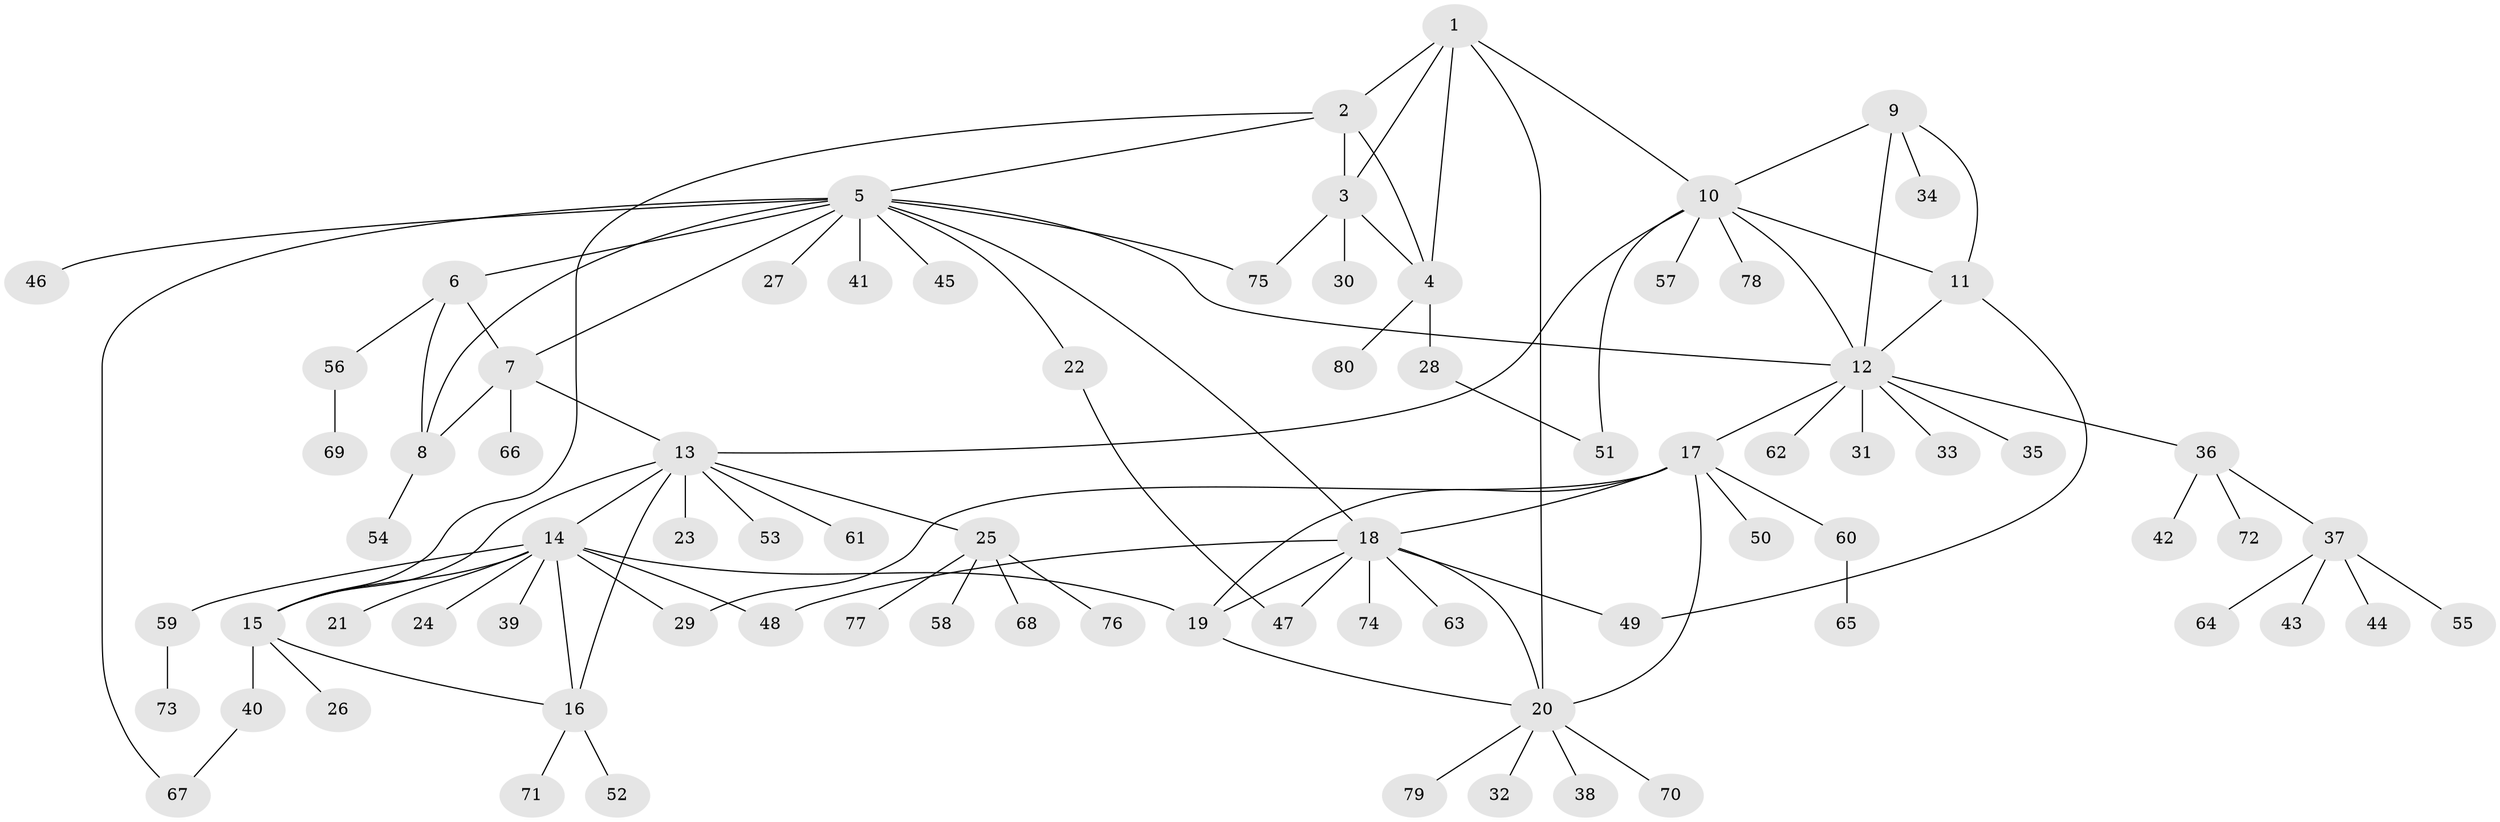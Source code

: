 // coarse degree distribution, {5: 0.03508771929824561, 3: 0.07017543859649122, 11: 0.017543859649122806, 4: 0.12280701754385964, 7: 0.017543859649122806, 9: 0.03508771929824561, 8: 0.05263157894736842, 6: 0.017543859649122806, 1: 0.49122807017543857, 2: 0.14035087719298245}
// Generated by graph-tools (version 1.1) at 2025/52/03/04/25 22:52:22]
// undirected, 80 vertices, 107 edges
graph export_dot {
  node [color=gray90,style=filled];
  1;
  2;
  3;
  4;
  5;
  6;
  7;
  8;
  9;
  10;
  11;
  12;
  13;
  14;
  15;
  16;
  17;
  18;
  19;
  20;
  21;
  22;
  23;
  24;
  25;
  26;
  27;
  28;
  29;
  30;
  31;
  32;
  33;
  34;
  35;
  36;
  37;
  38;
  39;
  40;
  41;
  42;
  43;
  44;
  45;
  46;
  47;
  48;
  49;
  50;
  51;
  52;
  53;
  54;
  55;
  56;
  57;
  58;
  59;
  60;
  61;
  62;
  63;
  64;
  65;
  66;
  67;
  68;
  69;
  70;
  71;
  72;
  73;
  74;
  75;
  76;
  77;
  78;
  79;
  80;
  1 -- 2;
  1 -- 3;
  1 -- 4;
  1 -- 10;
  1 -- 20;
  2 -- 3;
  2 -- 4;
  2 -- 5;
  2 -- 15;
  3 -- 4;
  3 -- 30;
  3 -- 75;
  4 -- 28;
  4 -- 80;
  5 -- 6;
  5 -- 7;
  5 -- 8;
  5 -- 12;
  5 -- 18;
  5 -- 22;
  5 -- 27;
  5 -- 41;
  5 -- 45;
  5 -- 46;
  5 -- 67;
  5 -- 75;
  6 -- 7;
  6 -- 8;
  6 -- 56;
  7 -- 8;
  7 -- 13;
  7 -- 66;
  8 -- 54;
  9 -- 10;
  9 -- 11;
  9 -- 12;
  9 -- 34;
  10 -- 11;
  10 -- 12;
  10 -- 13;
  10 -- 51;
  10 -- 57;
  10 -- 78;
  11 -- 12;
  11 -- 49;
  12 -- 17;
  12 -- 31;
  12 -- 33;
  12 -- 35;
  12 -- 36;
  12 -- 62;
  13 -- 14;
  13 -- 15;
  13 -- 16;
  13 -- 23;
  13 -- 25;
  13 -- 53;
  13 -- 61;
  14 -- 15;
  14 -- 16;
  14 -- 19;
  14 -- 21;
  14 -- 24;
  14 -- 29;
  14 -- 39;
  14 -- 48;
  14 -- 59;
  15 -- 16;
  15 -- 26;
  15 -- 40;
  16 -- 52;
  16 -- 71;
  17 -- 18;
  17 -- 19;
  17 -- 20;
  17 -- 29;
  17 -- 50;
  17 -- 60;
  18 -- 19;
  18 -- 20;
  18 -- 47;
  18 -- 48;
  18 -- 49;
  18 -- 63;
  18 -- 74;
  19 -- 20;
  20 -- 32;
  20 -- 38;
  20 -- 70;
  20 -- 79;
  22 -- 47;
  25 -- 58;
  25 -- 68;
  25 -- 76;
  25 -- 77;
  28 -- 51;
  36 -- 37;
  36 -- 42;
  36 -- 72;
  37 -- 43;
  37 -- 44;
  37 -- 55;
  37 -- 64;
  40 -- 67;
  56 -- 69;
  59 -- 73;
  60 -- 65;
}
